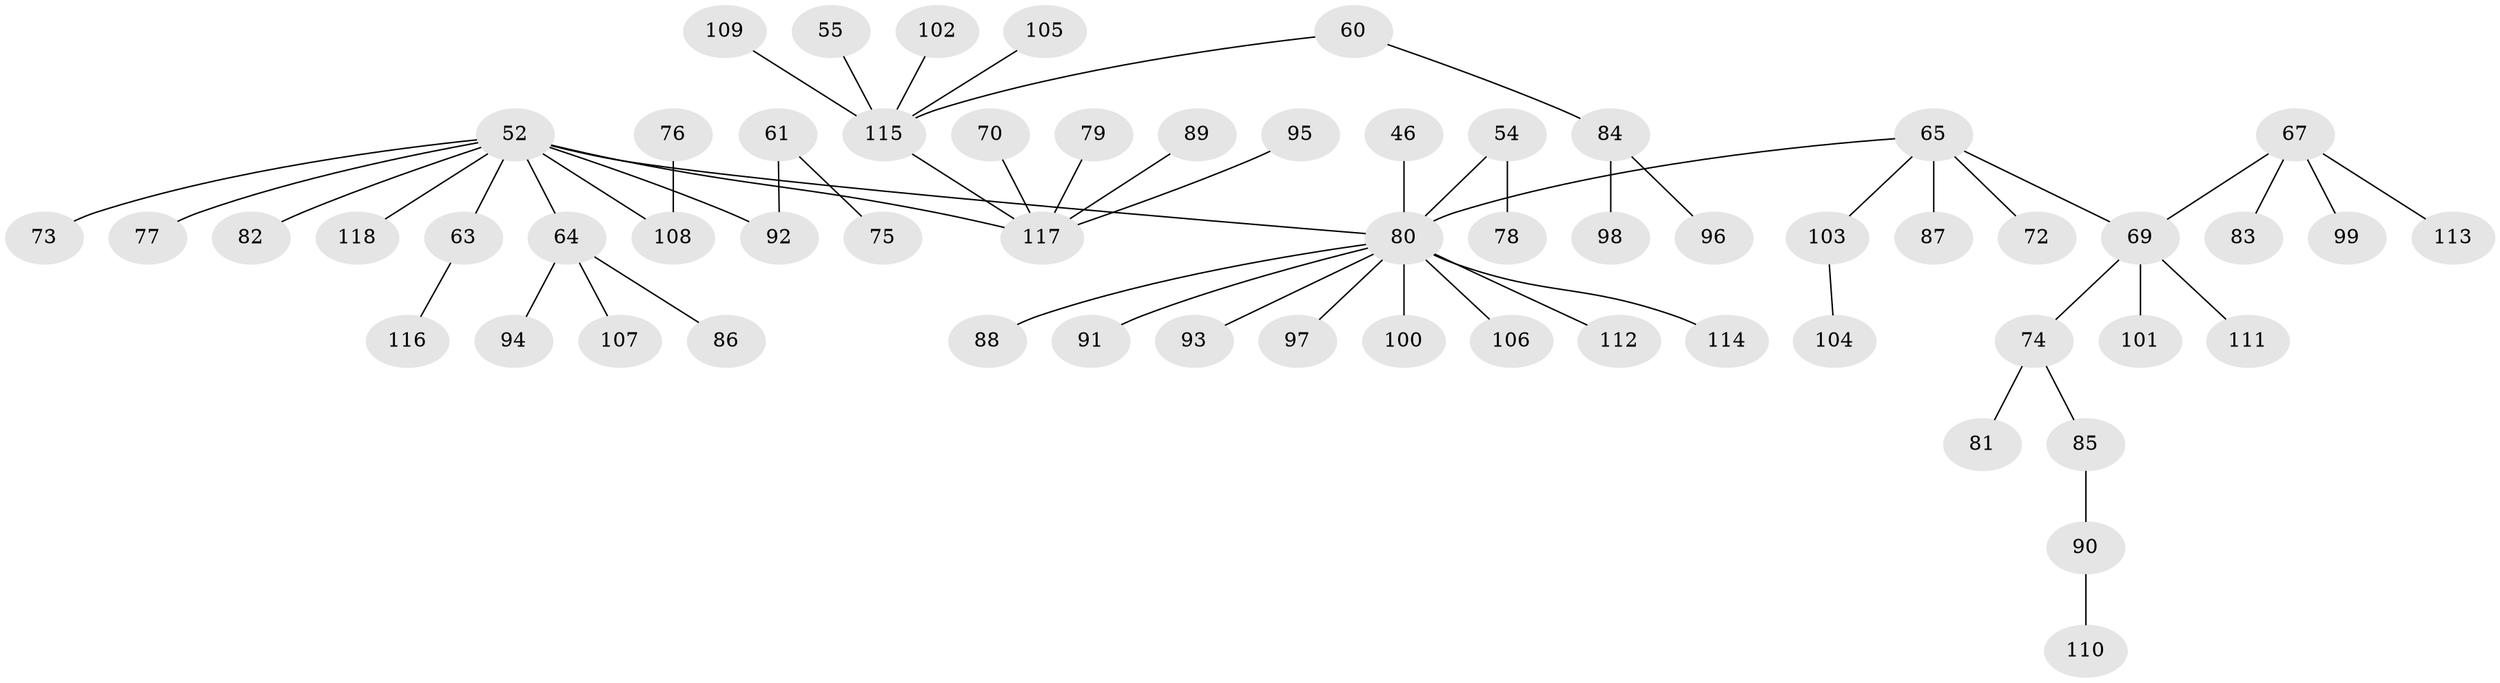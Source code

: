 // original degree distribution, {5: 0.0423728813559322, 10: 0.00847457627118644, 3: 0.1271186440677966, 2: 0.2627118644067797, 6: 0.00847457627118644, 4: 0.059322033898305086, 1: 0.4915254237288136}
// Generated by graph-tools (version 1.1) at 2025/53/03/09/25 04:53:46]
// undirected, 59 vertices, 58 edges
graph export_dot {
graph [start="1"]
  node [color=gray90,style=filled];
  46;
  52 [super="+2+32+42"];
  54;
  55;
  60;
  61;
  63;
  64 [super="+59"];
  65 [super="+6"];
  67 [super="+23+57"];
  69 [super="+11"];
  70;
  72 [super="+36"];
  73;
  74 [super="+71+68"];
  75;
  76;
  77;
  78;
  79;
  80 [super="+48+38+43+44"];
  81;
  82;
  83;
  84;
  85;
  86;
  87;
  88 [super="+34"];
  89;
  90;
  91;
  92 [super="+12+15"];
  93;
  94;
  95;
  96;
  97;
  98;
  99;
  100;
  101;
  102;
  103;
  104;
  105;
  106;
  107;
  108 [super="+66"];
  109;
  110;
  111;
  112;
  113;
  114;
  115 [super="+27+28+41+45+47+49+58"];
  116;
  117 [super="+62"];
  118;
  46 -- 80;
  52 -- 73;
  52 -- 77;
  52 -- 82;
  52 -- 117;
  52 -- 118;
  52 -- 92;
  52 -- 63;
  52 -- 64;
  52 -- 108;
  52 -- 80;
  54 -- 78;
  54 -- 80;
  55 -- 115;
  60 -- 84;
  60 -- 115;
  61 -- 75;
  61 -- 92;
  63 -- 116;
  64 -- 94;
  64 -- 107;
  64 -- 86;
  65 -- 87;
  65 -- 103;
  65 -- 69;
  65 -- 80;
  65 -- 72;
  67 -- 83;
  67 -- 99;
  67 -- 69;
  67 -- 113;
  69 -- 111;
  69 -- 101;
  69 -- 74;
  70 -- 117;
  74 -- 81;
  74 -- 85;
  76 -- 108;
  79 -- 117;
  80 -- 112;
  80 -- 97;
  80 -- 100;
  80 -- 106;
  80 -- 114;
  80 -- 88;
  80 -- 91;
  80 -- 93;
  84 -- 96;
  84 -- 98;
  85 -- 90;
  89 -- 117;
  90 -- 110;
  95 -- 117;
  102 -- 115;
  103 -- 104;
  105 -- 115;
  109 -- 115;
  115 -- 117;
}
